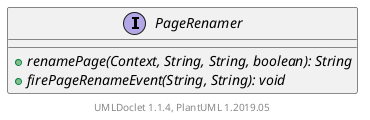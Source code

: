 @startuml

    interface PageRenamer [[PageRenamer.html]] {
        {abstract} +renamePage(Context, String, String, boolean): String
        {abstract} +firePageRenameEvent(String, String): void
    }


    center footer UMLDoclet 1.1.4, PlantUML 1.2019.05
@enduml
